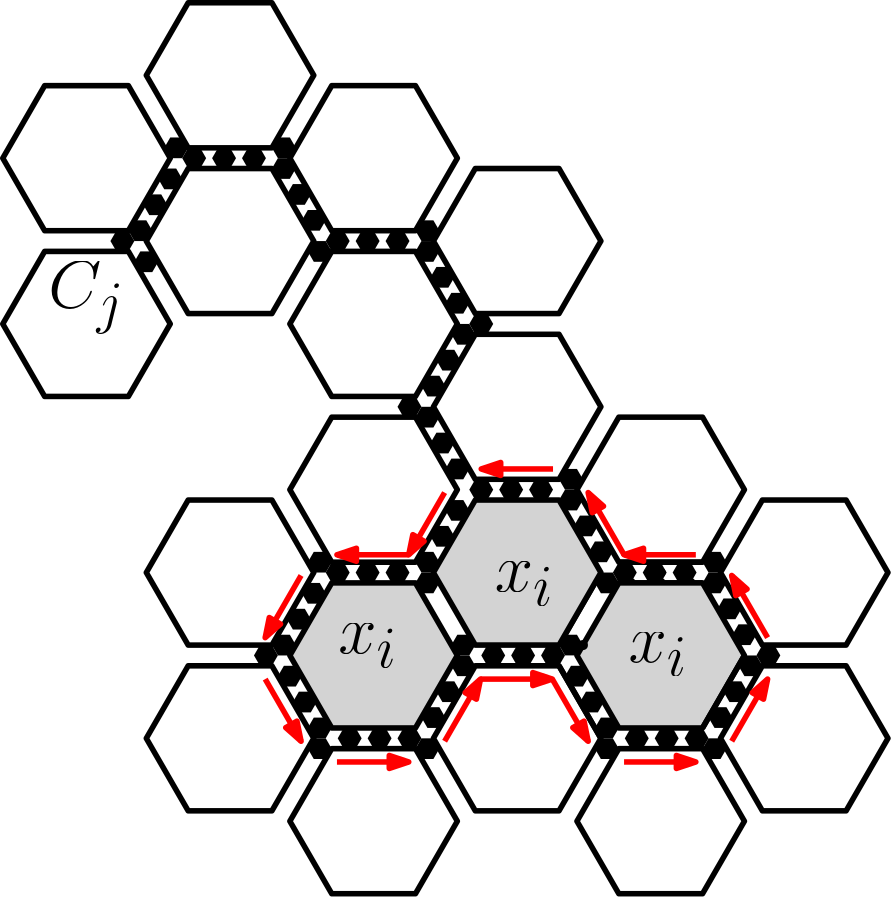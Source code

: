<?xml version="1.0"?>
<!DOCTYPE ipe SYSTEM "ipe.dtd">
<ipe version="70107" creator="Ipe 7.2.2">
<info created="D:20160416183547" modified="D:20160422173953"/>
<ipestyle name="basic">
<symbol name="arrow/arc(spx)">
<path stroke="sym-stroke" fill="sym-stroke" pen="sym-pen">
0 0 m
-1 0.333 l
-1 -0.333 l
h
</path>
</symbol>
<symbol name="arrow/farc(spx)">
<path stroke="sym-stroke" fill="white" pen="sym-pen">
0 0 m
-1 0.333 l
-1 -0.333 l
h
</path>
</symbol>
<symbol name="arrow/ptarc(spx)">
<path stroke="sym-stroke" fill="sym-stroke" pen="sym-pen">
0 0 m
-1 0.333 l
-0.8 0 l
-1 -0.333 l
h
</path>
</symbol>
<symbol name="arrow/fptarc(spx)">
<path stroke="sym-stroke" fill="white" pen="sym-pen">
0 0 m
-1 0.333 l
-0.8 0 l
-1 -0.333 l
h
</path>
</symbol>
<symbol name="mark/circle(sx)" transformations="translations">
<path fill="sym-stroke">
0.6 0 0 0.6 0 0 e
0.4 0 0 0.4 0 0 e
</path>
</symbol>
<symbol name="mark/disk(sx)" transformations="translations">
<path fill="sym-stroke">
0.6 0 0 0.6 0 0 e
</path>
</symbol>
<symbol name="mark/fdisk(sfx)" transformations="translations">
<group>
<path fill="sym-fill">
0.5 0 0 0.5 0 0 e
</path>
<path fill="sym-stroke" fillrule="eofill">
0.6 0 0 0.6 0 0 e
0.4 0 0 0.4 0 0 e
</path>
</group>
</symbol>
<symbol name="mark/box(sx)" transformations="translations">
<path fill="sym-stroke" fillrule="eofill">
-0.6 -0.6 m
0.6 -0.6 l
0.6 0.6 l
-0.6 0.6 l
h
-0.4 -0.4 m
0.4 -0.4 l
0.4 0.4 l
-0.4 0.4 l
h
</path>
</symbol>
<symbol name="mark/square(sx)" transformations="translations">
<path fill="sym-stroke">
-0.6 -0.6 m
0.6 -0.6 l
0.6 0.6 l
-0.6 0.6 l
h
</path>
</symbol>
<symbol name="mark/fsquare(sfx)" transformations="translations">
<group>
<path fill="sym-fill">
-0.5 -0.5 m
0.5 -0.5 l
0.5 0.5 l
-0.5 0.5 l
h
</path>
<path fill="sym-stroke" fillrule="eofill">
-0.6 -0.6 m
0.6 -0.6 l
0.6 0.6 l
-0.6 0.6 l
h
-0.4 -0.4 m
0.4 -0.4 l
0.4 0.4 l
-0.4 0.4 l
h
</path>
</group>
</symbol>
<symbol name="mark/cross(sx)" transformations="translations">
<group>
<path fill="sym-stroke">
-0.43 -0.57 m
0.57 0.43 l
0.43 0.57 l
-0.57 -0.43 l
h
</path>
<path fill="sym-stroke">
-0.43 0.57 m
0.57 -0.43 l
0.43 -0.57 l
-0.57 0.43 l
h
</path>
</group>
</symbol>
<symbol name="arrow/fnormal(spx)">
<path stroke="sym-stroke" fill="white" pen="sym-pen">
0 0 m
-1 0.333 l
-1 -0.333 l
h
</path>
</symbol>
<symbol name="arrow/pointed(spx)">
<path stroke="sym-stroke" fill="sym-stroke" pen="sym-pen">
0 0 m
-1 0.333 l
-0.8 0 l
-1 -0.333 l
h
</path>
</symbol>
<symbol name="arrow/fpointed(spx)">
<path stroke="sym-stroke" fill="white" pen="sym-pen">
0 0 m
-1 0.333 l
-0.8 0 l
-1 -0.333 l
h
</path>
</symbol>
<symbol name="arrow/linear(spx)">
<path stroke="sym-stroke" pen="sym-pen">
-1 0.333 m
0 0 l
-1 -0.333 l
</path>
</symbol>
<symbol name="arrow/fdouble(spx)">
<path stroke="sym-stroke" fill="white" pen="sym-pen">
0 0 m
-1 0.333 l
-1 -0.333 l
h
-1 0 m
-2 0.333 l
-2 -0.333 l
h
</path>
</symbol>
<symbol name="arrow/double(spx)">
<path stroke="sym-stroke" fill="sym-stroke" pen="sym-pen">
0 0 m
-1 0.333 l
-1 -0.333 l
h
-1 0 m
-2 0.333 l
-2 -0.333 l
h
</path>
</symbol>
<pen name="heavier" value="0.8"/>
<pen name="fat" value="1.2"/>
<pen name="ultrafat" value="2"/>
<symbolsize name="large" value="5"/>
<symbolsize name="small" value="2"/>
<symbolsize name="tiny" value="1.1"/>
<arrowsize name="large" value="10"/>
<arrowsize name="small" value="5"/>
<arrowsize name="tiny" value="3"/>
<color name="red" value="1 0 0"/>
<color name="green" value="0 1 0"/>
<color name="blue" value="0 0 1"/>
<color name="yellow" value="1 1 0"/>
<color name="orange" value="1 0.647 0"/>
<color name="gold" value="1 0.843 0"/>
<color name="purple" value="0.627 0.125 0.941"/>
<color name="gray" value="0.745"/>
<color name="brown" value="0.647 0.165 0.165"/>
<color name="navy" value="0 0 0.502"/>
<color name="pink" value="1 0.753 0.796"/>
<color name="seagreen" value="0.18 0.545 0.341"/>
<color name="turquoise" value="0.251 0.878 0.816"/>
<color name="violet" value="0.933 0.51 0.933"/>
<color name="darkblue" value="0 0 0.545"/>
<color name="darkcyan" value="0 0.545 0.545"/>
<color name="darkgray" value="0.663"/>
<color name="darkgreen" value="0 0.392 0"/>
<color name="darkmagenta" value="0.545 0 0.545"/>
<color name="darkorange" value="1 0.549 0"/>
<color name="darkred" value="0.545 0 0"/>
<color name="lightblue" value="0.678 0.847 0.902"/>
<color name="lightcyan" value="0.878 1 1"/>
<color name="lightgray" value="0.827"/>
<color name="lightgreen" value="0.565 0.933 0.565"/>
<color name="lightyellow" value="1 1 0.878"/>
<dashstyle name="dashed" value="[4] 0"/>
<dashstyle name="dotted" value="[1 3] 0"/>
<dashstyle name="dash dotted" value="[4 2 1 2] 0"/>
<dashstyle name="dash dot dotted" value="[4 2 1 2 1 2] 0"/>
<textsize name="large" value="\large"/>
<textsize name="Large" value="\Large"/>
<textsize name="LARGE" value="\LARGE"/>
<textsize name="huge" value="\huge"/>
<textsize name="Huge" value="\Huge"/>
<textsize name="small" value="\small"/>
<textsize name="footnote" value="\footnotesize"/>
<textsize name="tiny" value="\tiny"/>
<textstyle name="center" begin="\begin{center}" end="\end{center}"/>
<textstyle name="itemize" begin="\begin{itemize}" end="\end{itemize}"/>
<textstyle name="item" begin="\begin{itemize}\item{}" end="\end{itemize}"/>
<gridsize name="4 pts" value="4"/>
<gridsize name="8 pts (~3 mm)" value="8"/>
<gridsize name="16 pts (~6 mm)" value="16"/>
<gridsize name="32 pts (~12 mm)" value="32"/>
<gridsize name="10 pts (~3.5 mm)" value="10"/>
<gridsize name="20 pts (~7 mm)" value="20"/>
<gridsize name="14 pts (~5 mm)" value="14"/>
<gridsize name="28 pts (~10 mm)" value="28"/>
<gridsize name="56 pts (~20 mm)" value="56"/>
<anglesize name="90 deg" value="90"/>
<anglesize name="60 deg" value="60"/>
<anglesize name="45 deg" value="45"/>
<anglesize name="30 deg" value="30"/>
<anglesize name="22.5 deg" value="22.5"/>
<opacity name="10%" value="0.1"/>
<opacity name="30%" value="0.3"/>
<opacity name="50%" value="0.5"/>
<opacity name="75%" value="0.75"/>
<tiling name="falling" angle="-60" step="4" width="1"/>
<tiling name="rising" angle="30" step="4" width="1"/>
</ipestyle>
<ipestyle name="bigpaper">
<layout paper="10000 6000" origin="0 0" frame="10000 6000"/>
<titlestyle pos="10 10" size="LARGE" color="title"  valign="baseline"/>
</ipestyle>
<page>
<layer name="alpha"/>
<view layers="alpha" active="alpha"/>
<path layer="alpha" matrix="-0.0672879 0 0 0.0672879 6701.49 173.852" fill="black">
4352 3008 m
4320 3063.43 l
4256 3063.43 l
4224 3008 l
4256 2952.57 l
4320 2952.57 l
h
</path>
<path matrix="-0.0672879 0 0 0.0672879 6690.72 173.852" fill="black">
4352 3008 m
4320 3063.43 l
4256 3063.43 l
4224 3008 l
4256 2952.57 l
4320 2952.57 l
h
</path>
<path matrix="-0.0672879 0 0 0.0672879 6679.96 173.851" fill="black">
4352 3008 m
4320 3063.43 l
4256 3063.43 l
4224 3008 l
4256 2952.57 l
4320 2952.57 l
h
</path>
<path matrix="-0.0672879 0 0 0.0672879 6703.64 174.429" stroke="black" pen="ultrafat">
4224 2944 m
4672 2944 l
</path>
<use matrix="-0.0672879 0 0 0.0672879 6703.64 174.429" name="mark/disk(sx)" pos="4288 2944" size="normal" stroke="black"/>
<use matrix="-0.0672879 0 0 0.0672879 6703.64 174.429" name="mark/disk(sx)" pos="4448 2944" size="normal" stroke="black"/>
<use matrix="-0.0672879 0 0 0.0672879 6703.64 174.429" name="mark/disk(sx)" pos="4608 2944" size="normal" stroke="black"/>
<path matrix="-0.0672879 0 0 0.0672879 6703.64 181.888" stroke="black" pen="ultrafat">
4224 2944 m
4672 2944 l
</path>
<path matrix="-0.0672879 0 0 0.0672879 6703.64 174.429" stroke="black" fill="lightgray" pen="ultrafat">
4896 2556.02 m
4672 2944 l
4224 2944 l
4000 2556.02 l
4224 2168.04 l
4672 2168.04 l
h
</path>
<use matrix="-0.0672879 0 0 0.0672879 6703.64 174.429" name="mark/disk(sx)" pos="4448 2999.43" size="normal" stroke="black"/>
<path matrix="-0.033644 -0.058273 -0.058273 0.033644 6704.52 521.198" fill="black">
4352 3008 m
4320 3063.43 l
4256 3063.43 l
4224 3008 l
4256 2952.57 l
4320 2952.57 l
h
</path>
<path matrix="-0.033644 -0.058273 -0.058273 0.033644 6691.6 498.822" fill="black">
4352 3008 m
4320 3063.43 l
4256 3063.43 l
4224 3008 l
4256 2952.57 l
4320 2952.57 l
h
</path>
<path matrix="-0.033644 -0.058273 -0.058273 0.033644 6696.48 523.351" stroke="black" pen="ultrafat">
4224 2944 m
4672 2944 l
</path>
<path matrix="-0.033644 -0.058273 -0.058273 0.033644 6756.2 491.362" fill="black">
4352 3008 m
4320 3063.43 l
4256 3063.43 l
4224 3008 l
4256 2952.57 l
4320 2952.57 l
h
</path>
<path matrix="-0.033644 -0.058273 -0.058273 0.033644 6750.81 482.039" fill="black">
4352 3008 m
4320 3063.43 l
4256 3063.43 l
4224 3008 l
4256 2952.57 l
4320 2952.57 l
h
</path>
<path matrix="-0.033644 -0.058273 -0.058273 0.033644 6745.43 472.715" fill="black">
4352 3008 m
4320 3063.43 l
4256 3063.43 l
4224 3008 l
4256 2952.57 l
4320 2952.57 l
h
</path>
<path matrix="-0.033644 -0.058273 -0.058273 0.033644 6748.16 493.515" stroke="black" pen="ultrafat">
4224 2944 m
4672 2944 l
</path>
<path matrix="0.033644 -0.058273 -0.058273 -0.033644 6405.22 690.034" fill="black">
4352 3008 m
4320 3063.43 l
4256 3063.43 l
4224 3008 l
4256 2952.57 l
4320 2952.57 l
h
</path>
<path matrix="0.033644 -0.058273 -0.058273 -0.033644 6410.6 680.711" fill="black">
4352 3008 m
4320 3063.43 l
4256 3063.43 l
4224 3008 l
4256 2952.57 l
4320 2952.57 l
h
</path>
<path matrix="0.033644 -0.058273 -0.058273 -0.033644 6415.99 671.387" fill="black">
4352 3008 m
4320 3063.43 l
4256 3063.43 l
4224 3008 l
4256 2952.57 l
4320 2952.57 l
h
</path>
<path matrix="0.033644 -0.058273 -0.058273 -0.033644 6397.19 687.881" stroke="black" pen="ultrafat">
4224 2944 m
4672 2944 l
</path>
<path matrix="-0.0672879 0 0 0.0672879 6651.97 204.264" stroke="black" fill="lightgray" pen="ultrafat">
4896 2556.02 m
4672 2944 l
4224 2944 l
4000 2556.02 l
4224 2168.04 l
4672 2168.04 l
h
</path>
<path matrix="-0.0672879 0 0 0.0672879 6600.29 234.099" stroke="black" pen="ultrafat">
4896 2556.02 m
4672 2944 l
4224 2944 l
4000 2556.02 l
4224 2168.04 l
4672 2168.04 l
h
</path>
<path matrix="-0.0672879 0 0 0.0672879 6496.94 293.77" stroke="black" pen="ultrafat">
4896 2556.02 m
4672 2944 l
4224 2944 l
4000 2556.02 l
4224 2168.04 l
4672 2168.04 l
h
</path>
<path matrix="-0.0672879 0 0 0.0672879 6548.61 323.607" stroke="black" pen="ultrafat">
4896 2556.02 m
4672 2944 l
4224 2944 l
4000 2556.02 l
4224 2168.04 l
4672 2168.04 l
h
</path>
<path matrix="-0.0672879 0 0 0.0672879 6600.29 293.771" stroke="black" pen="ultrafat">
4896 2556.02 m
4672 2944 l
4224 2944 l
4000 2556.02 l
4224 2168.04 l
4672 2168.04 l
h
</path>
<path matrix="-0.0672879 0 0 0.0672879 6651.97 263.936" stroke="black" pen="ultrafat">
4896 2556.02 m
4672 2944 l
4224 2944 l
4000 2556.02 l
4224 2168.04 l
4672 2168.04 l
h
</path>
<path matrix="-0.0672879 0 0 0.0672879 6600.29 353.443" stroke="black" pen="ultrafat">
4896 2556.02 m
4672 2944 l
4224 2944 l
4000 2556.02 l
4224 2168.04 l
4672 2168.04 l
h
</path>
<path matrix="-0.0672879 0 0 0.0672879 6651.97 323.607" stroke="black" pen="ultrafat">
4896 2556.02 m
4672 2944 l
4224 2944 l
4000 2556.02 l
4224 2168.04 l
4672 2168.04 l
h
</path>
<path matrix="-0.0672879 0 0 0.0672879 6755.32 204.264" stroke="black" pen="ultrafat">
4896 2556.02 m
4672 2944 l
4224 2944 l
4000 2556.02 l
4224 2168.04 l
4672 2168.04 l
h
</path>
<path matrix="-0.0672879 0 0 0.0672879 6600.29 174.428" stroke="black" fill="lightgray" pen="ultrafat">
4896 2556.02 m
4672 2944 l
4224 2944 l
4000 2556.02 l
4224 2168.04 l
4672 2168.04 l
h
</path>
<path matrix="-0.0672879 0 0 0.0672879 6548.61 204.263" stroke="black" pen="ultrafat">
4896 2556.02 m
4672 2944 l
4224 2944 l
4000 2556.02 l
4224 2168.04 l
4672 2168.04 l
h
</path>
<path matrix="-0.0672879 0 0 0.0672879 6703.64 234.099" stroke="black" pen="ultrafat">
4896 2556.02 m
4672 2944 l
4224 2944 l
4000 2556.02 l
4224 2168.04 l
4672 2168.04 l
h
</path>
<path matrix="-0.0672879 0 0 0.0672879 6755.32 144.593" stroke="black" pen="ultrafat">
4896 2556.02 m
4672 2944 l
4224 2944 l
4000 2556.02 l
4224 2168.04 l
4672 2168.04 l
h
</path>
<path matrix="-0.0672879 0 0 0.0672879 6703.64 114.756" stroke="black" pen="ultrafat">
4896 2556.02 m
4672 2944 l
4224 2944 l
4000 2556.02 l
4224 2168.04 l
4672 2168.04 l
h
</path>
<path matrix="-0.0672879 0 0 0.0672879 6651.97 144.592" stroke="black" pen="ultrafat">
4896 2556.02 m
4672 2944 l
4224 2944 l
4000 2556.02 l
4224 2168.04 l
4672 2168.04 l
h
</path>
<path matrix="-0.0672879 0 0 0.0672879 6600.29 114.756" stroke="black" pen="ultrafat">
4896 2556.02 m
4672 2944 l
4224 2944 l
4000 2556.02 l
4224 2168.04 l
4672 2168.04 l
h
</path>
<path matrix="-0.0672879 0 0 0.0672879 6548.61 144.592" stroke="black" pen="ultrafat">
4896 2556.02 m
4672 2944 l
4224 2944 l
4000 2556.02 l
4224 2168.04 l
4672 2168.04 l
h
</path>
<use matrix="-0.0672879 0 0 0.0672879 6703.64 174.429" name="mark/disk(sx)" pos="4864 2611.45" size="normal" stroke="black"/>
<path matrix="-0.033644 0.058273 0.058273 0.033644 6403.47 2.80136" fill="black">
4352 3008 m
4320 3063.43 l
4256 3063.43 l
4224 3008 l
4256 2952.57 l
4320 2952.57 l
h
</path>
<path matrix="-0.033644 0.058273 0.058273 0.033644 6398.09 12.1248" fill="black">
4352 3008 m
4320 3063.43 l
4256 3063.43 l
4224 3008 l
4256 2952.57 l
4320 2952.57 l
h
</path>
<path matrix="-0.033644 0.058273 0.058273 0.033644 6392.71 21.4489" fill="black">
4352 3008 m
4320 3063.43 l
4256 3063.43 l
4224 3008 l
4256 2952.57 l
4320 2952.57 l
h
</path>
<path matrix="-0.033644 -0.058273 -0.058273 0.033644 6762.66 495.091" fill="black">
4352 3008 m
4320 3063.43 l
4256 3063.43 l
4224 3008 l
4256 2952.57 l
4320 2952.57 l
h
</path>
<path matrix="-0.033644 -0.058273 -0.058273 0.033644 6743.28 528.657" fill="black">
4352 3008 m
4320 3063.43 l
4256 3063.43 l
4224 3008 l
4256 2952.57 l
4320 2952.57 l
h
</path>
<path matrix="-0.033644 -0.058273 -0.058273 0.033644 6736.82 465.256" fill="black">
4352 3008 m
4320 3063.43 l
4256 3063.43 l
4224 3008 l
4256 2952.57 l
4320 2952.57 l
h
</path>
<path matrix="-0.033644 -0.058273 -0.058273 0.033644 6743.28 461.526" fill="black">
4352 3008 m
4320 3063.43 l
4256 3063.43 l
4224 3008 l
4256 2952.57 l
4320 2952.57 l
h
</path>
<path matrix="0.033644 -0.058273 -0.058273 -0.033644 6426.75 667.658" fill="black">
4352 3008 m
4320 3063.43 l
4256 3063.43 l
4224 3008 l
4256 2952.57 l
4320 2952.57 l
h
</path>
<path matrix="0.033644 -0.058273 -0.058273 -0.033644 6437.52 667.658" fill="black">
4352 3008 m
4320 3063.43 l
4256 3063.43 l
4224 3008 l
4256 2952.57 l
4320 2952.57 l
h
</path>
<path matrix="0.033644 -0.058273 -0.058273 -0.033644 6415.99 663.928" fill="black">
4352 3008 m
4320 3063.43 l
4256 3063.43 l
4224 3008 l
4256 2952.57 l
4320 2952.57 l
h
</path>
<path matrix="-0.033644 0.058273 0.058273 0.033644 6351.79 32.6368" fill="black">
4352 3008 m
4320 3063.43 l
4256 3063.43 l
4224 3008 l
4256 2952.57 l
4320 2952.57 l
h
</path>
<path matrix="-0.033644 0.058273 0.058273 0.033644 6346.41 41.9602" fill="black">
4352 3008 m
4320 3063.43 l
4256 3063.43 l
4224 3008 l
4256 2952.57 l
4320 2952.57 l
h
</path>
<path matrix="-0.033644 0.058273 0.058273 0.033644 6341.03 51.2843" fill="black">
4352 3008 m
4320 3063.43 l
4256 3063.43 l
4224 3008 l
4256 2952.57 l
4320 2952.57 l
h
</path>
<path matrix="-0.033644 -0.058273 -0.058273 0.033644 6652.84 491.362" fill="black">
4352 3008 m
4320 3063.43 l
4256 3063.43 l
4224 3008 l
4256 2952.57 l
4320 2952.57 l
h
</path>
<path matrix="-0.033644 -0.058273 -0.058273 0.033644 6647.46 482.039" fill="black">
4352 3008 m
4320 3063.43 l
4256 3063.43 l
4224 3008 l
4256 2952.57 l
4320 2952.57 l
h
</path>
<path matrix="-0.033644 -0.058273 -0.058273 0.033644 6642.08 472.715" fill="black">
4352 3008 m
4320 3063.43 l
4256 3063.43 l
4224 3008 l
4256 2952.57 l
4320 2952.57 l
h
</path>
<path matrix="-0.033644 -0.058273 -0.058273 0.033644 6685.14 495.092" fill="black">
4352 3008 m
4320 3063.43 l
4256 3063.43 l
4224 3008 l
4256 2952.57 l
4320 2952.57 l
h
</path>
<path matrix="0.033644 -0.058273 -0.058273 -0.033644 6375.08 697.495" fill="black">
4352 3008 m
4320 3063.43 l
4256 3063.43 l
4224 3008 l
4256 2952.57 l
4320 2952.57 l
h
</path>
<path matrix="0.033644 -0.058273 -0.058273 -0.033644 6385.84 697.494" fill="black">
4352 3008 m
4320 3063.43 l
4256 3063.43 l
4224 3008 l
4256 2952.57 l
4320 2952.57 l
h
</path>
<path matrix="-0.033644 -0.058273 -0.058273 0.033644 6633.46 465.255" fill="black">
4352 3008 m
4320 3063.43 l
4256 3063.43 l
4224 3008 l
4256 2952.57 l
4320 2952.57 l
h
</path>
<path matrix="0.033644 -0.058273 -0.058273 -0.033644 6323.4 667.658" fill="black">
4352 3008 m
4320 3063.43 l
4256 3063.43 l
4224 3008 l
4256 2952.57 l
4320 2952.57 l
h
</path>
<path matrix="0.033644 -0.058273 -0.058273 -0.033644 6334.17 667.657" fill="black">
4352 3008 m
4320 3063.43 l
4256 3063.43 l
4224 3008 l
4256 2952.57 l
4320 2952.57 l
h
</path>
<path matrix="-0.0672879 0 0 0.0672879 6598.14 173.852" fill="black">
4352 3008 m
4320 3063.43 l
4256 3063.43 l
4224 3008 l
4256 2952.57 l
4320 2952.57 l
h
</path>
<path matrix="-0.0672879 0 0 0.0672879 6587.37 173.852" fill="black">
4352 3008 m
4320 3063.43 l
4256 3063.43 l
4224 3008 l
4256 2952.57 l
4320 2952.57 l
h
</path>
<path matrix="-0.0672879 0 0 0.0672879 6576.6 173.851" fill="black">
4352 3008 m
4320 3063.43 l
4256 3063.43 l
4224 3008 l
4256 2952.57 l
4320 2952.57 l
h
</path>
<path matrix="-0.0672879 0 0 0.0672879 6649.81 203.688" fill="black">
4352 3008 m
4320 3063.43 l
4256 3063.43 l
4224 3008 l
4256 2952.57 l
4320 2952.57 l
h
</path>
<path matrix="-0.0672879 0 0 0.0672879 6639.05 203.688" fill="black">
4352 3008 m
4320 3063.43 l
4256 3063.43 l
4224 3008 l
4256 2952.57 l
4320 2952.57 l
h
</path>
<path matrix="-0.0672879 0 0 0.0672879 6628.28 203.687" fill="black">
4352 3008 m
4320 3063.43 l
4256 3063.43 l
4224 3008 l
4256 2952.57 l
4320 2952.57 l
h
</path>
<path matrix="0.033644 -0.058273 -0.058273 -0.033644 6310.48 719.87" fill="black">
4352 3008 m
4320 3063.43 l
4256 3063.43 l
4224 3008 l
4256 2952.57 l
4320 2952.57 l
h
</path>
<path matrix="0.0672879 0.00000001 0.00000001 -0.0672879 5980.16 552.549" fill="black">
4352 3008 m
4320 3063.43 l
4256 3063.43 l
4224 3008 l
4256 2952.57 l
4320 2952.57 l
h
</path>
<path matrix="0.0672879 0.00000001 0.00000001 -0.0672879 5985.55 561.872" fill="black">
4352 3008 m
4320 3063.43 l
4256 3063.43 l
4224 3008 l
4256 2952.57 l
4320 2952.57 l
h
</path>
<path matrix="-0.0672879 0.00000001 0.00000001 0.0672879 6570.14 117.909" fill="black">
4352 3008 m
4320 3063.43 l
4256 3063.43 l
4224 3008 l
4256 2952.57 l
4320 2952.57 l
h
</path>
<path matrix="-0.033644 -0.058273 -0.058273 0.033644 6590.4 487.632" fill="black">
4352 3008 m
4320 3063.43 l
4256 3063.43 l
4224 3008 l
4256 2952.57 l
4320 2952.57 l
h
</path>
<path matrix="-0.033644 -0.058273 -0.058273 0.033644 6595.78 478.309" fill="black">
4352 3008 m
4320 3063.43 l
4256 3063.43 l
4224 3008 l
4256 2952.57 l
4320 2952.57 l
h
</path>
<path matrix="0.0672879 0.00000001 -0.00000001 0.0672879 6031.84 177.581" fill="black">
4352 3008 m
4320 3063.43 l
4256 3063.43 l
4224 3008 l
4256 2952.57 l
4320 2952.57 l
h
</path>
<path matrix="0.033644 -0.058273 0.058273 0.033644 6011.59 547.305" fill="black">
4352 3008 m
4320 3063.43 l
4256 3063.43 l
4224 3008 l
4256 2952.57 l
4320 2952.57 l
h
</path>
<path matrix="0.033644 -0.058273 0.058273 0.033644 6006.2 537.981" fill="black">
4352 3008 m
4320 3063.43 l
4256 3063.43 l
4224 3008 l
4256 2952.57 l
4320 2952.57 l
h
</path>
<path matrix="-0.033644 -0.058273 -0.058273 0.033644 6639.92 461.526" fill="black">
4352 3008 m
4320 3063.43 l
4256 3063.43 l
4224 3008 l
4256 2952.57 l
4320 2952.57 l
h
</path>
<path matrix="-0.033644 -0.058273 -0.058273 0.033644 6601.16 461.525" fill="black">
4352 3008 m
4320 3063.43 l
4256 3063.43 l
4224 3008 l
4256 2952.57 l
4320 2952.57 l
h
</path>
<path matrix="-0.033644 -0.058273 -0.058273 0.033644 6581.78 495.09" fill="black">
4352 3008 m
4320 3063.43 l
4256 3063.43 l
4224 3008 l
4256 2952.57 l
4320 2952.57 l
h
</path>
<path matrix="-0.033644 -0.058273 -0.058273 0.033644 6639.92 521.198" fill="black">
4352 3008 m
4320 3063.43 l
4256 3063.43 l
4224 3008 l
4256 2952.57 l
4320 2952.57 l
h
</path>
<path matrix="-0.033644 -0.058273 -0.058273 0.033644 6601.16 528.656" fill="black">
4352 3008 m
4320 3063.43 l
4256 3063.43 l
4224 3008 l
4256 2952.57 l
4320 2952.57 l
h
</path>
<path matrix="-0.033644 0.058273 -0.058273 -0.033644 6639.92 343.192" fill="black">
4352 3008 m
4320 3063.43 l
4256 3063.43 l
4224 3008 l
4256 2952.57 l
4320 2952.57 l
h
</path>
<path matrix="-0.0672879 0 0 0.0672879 6548.61 383.278" stroke="black" pen="ultrafat">
4896 2556.02 m
4672 2944 l
4224 2944 l
4000 2556.02 l
4224 2168.04 l
4672 2168.04 l
h
</path>
<path matrix="-0.0672879 0 0 0.0672879 6496.94 353.442" stroke="black" pen="ultrafat">
4896 2556.02 m
4672 2944 l
4224 2944 l
4000 2556.02 l
4224 2168.04 l
4672 2168.04 l
h
</path>
<path matrix="-0.033644 -0.058273 -0.058273 0.033644 6652.84 498.821" fill="black">
4352 3008 m
4320 3063.43 l
4256 3063.43 l
4224 3008 l
4256 2952.57 l
4320 2952.57 l
h
</path>
<path matrix="-0.0672879 0 0 0.0672879 6703.64 174.429" stroke="red" pen="ultrafat" arrow="normal/normal">
4067.95 2096.96 m
3875.95 2429.51 l
</path>
<path matrix="-0.0672879 0 0 0.0672879 6703.64 174.429" stroke="red" pen="ultrafat" arrow="normal/normal">
3875.95 2651.22 m
4067.95 2983.77 l
</path>
<path matrix="-0.0672879 0 0 0.0672879 6703.64 174.429" stroke="red" pen="ultrafat" arrow="normal/normal">
4259.97 3094.62 m
4643.96 3094.62 l
</path>
<path matrix="-0.0672879 0 0 0.0672879 6703.64 174.429" stroke="red" pen="ultrafat" arrow="normal/normal">
4643.96 1986.1 m
4259.97 1986.1 l
</path>
<path matrix="-0.0672879 0 0 0.0672879 6703.64 174.429" stroke="red" pen="ultrafat" arrow="normal/normal">
5027.97 2429.51 m
4835.97 2096.96 l
</path>
<path matrix="-0.0672879 0 0 0.0672879 6703.64 174.429" stroke="red" pen="ultrafat" arrow="normal/normal">
5411.96 2429.51 m
5027.97 2429.51 l
</path>
<path matrix="-0.0672879 0 0 0.0672879 6703.64 174.429" stroke="red" pen="ultrafat" arrow="normal/normal">
5603.96 2096.96 m
5411.96 2429.51 l
</path>
<path matrix="-0.0672879 0 0 0.0672879 6703.64 174.429" stroke="red" pen="ultrafat" arrow="normal/normal">
6179.97 1986.1 m
5795.98 1986.1 l
</path>
<path matrix="-0.0672879 0 0 0.0672879 6703.64 174.429" stroke="red" pen="ultrafat" arrow="normal/normal">
6563.97 2429.5 m
6371.97 2096.95 l
</path>
<path matrix="-0.0672879 0 0 0.0672879 6703.64 174.429" stroke="red" pen="ultrafat" arrow="normal/normal">
6371.97 2983.76 m
6563.97 2651.21 l
</path>
<path matrix="-0.0672879 0 0 0.0672879 6703.64 174.429" stroke="red" pen="ultrafat" arrow="normal/normal">
5603.96 3427.17 m
5795.96 3094.62 l
</path>
<path matrix="-0.0672879 0 0 0.0672879 6703.64 174.429" stroke="red" pen="ultrafat" arrow="normal/normal">
5795.96 3094.62 m
6179.95 3094.62 l
</path>
<path matrix="-0.0672879 0 0 0.0672879 6703.64 174.429" stroke="red" pen="ultrafat" arrow="normal/normal">
5024 3553.68 m
5407.99 3553.68 l
</path>
<path matrix="-0.0672879 0 0 0.0672879 6703.64 174.429" stroke="red" pen="ultrafat" arrow="normal/normal">
4643.96 3094.62 m
4835.96 3427.17 l
</path>
<path matrix="-0.033644 0.058273 0.058273 0.033644 6300.12 122.142" fill="black">
4352 3008 m
4320 3063.43 l
4256 3063.43 l
4224 3008 l
4256 2952.57 l
4320 2952.57 l
h
</path>
<path matrix="-0.033644 0.058273 0.058273 0.033644 6294.74 131.466" fill="black">
4352 3008 m
4320 3063.43 l
4256 3063.43 l
4224 3008 l
4256 2952.57 l
4320 2952.57 l
h
</path>
<path matrix="-0.033644 -0.058273 0.058273 -0.033644 6341.03 760.895" fill="black">
4352 3008 m
4320 3063.43 l
4256 3063.43 l
4224 3008 l
4256 2952.57 l
4320 2952.57 l
h
</path>
<path matrix="-0.033644 0.058273 0.058273 0.033644 6300.12 62.4735" fill="black">
4352 3008 m
4320 3063.43 l
4256 3063.43 l
4224 3008 l
4256 2952.57 l
4320 2952.57 l
h
</path>
<path matrix="-0.033644 0.058273 0.058273 0.033644 6294.73 71.7962" fill="black">
4352 3008 m
4320 3063.43 l
4256 3063.43 l
4224 3008 l
4256 2952.57 l
4320 2952.57 l
h
</path>
<path matrix="-0.033644 0.058273 0.058273 0.033644 6289.35 81.1205" fill="black">
4352 3008 m
4320 3063.43 l
4256 3063.43 l
4224 3008 l
4256 2952.57 l
4320 2952.57 l
h
</path>
<path matrix="-0.033644 -0.058273 0.058273 -0.033644 6289.35 850.402" fill="black">
4352 3008 m
4320 3063.43 l
4256 3063.43 l
4224 3008 l
4256 2952.57 l
4320 2952.57 l
h
</path>
<path matrix="-0.033644 -0.058273 0.058273 -0.033644 6196.76 869.049" fill="black">
4352 3008 m
4320 3063.43 l
4256 3063.43 l
4224 3008 l
4256 2952.57 l
4320 2952.57 l
h
</path>
<path matrix="-0.033644 -0.058273 0.058273 -0.033644 6191.38 859.725" fill="black">
4352 3008 m
4320 3063.43 l
4256 3063.43 l
4224 3008 l
4256 2952.57 l
4320 2952.57 l
h
</path>
<path matrix="-0.033644 -0.058273 0.058273 -0.033644 6186 850.401" fill="black">
4352 3008 m
4320 3063.43 l
4256 3063.43 l
4224 3008 l
4256 2952.57 l
4320 2952.57 l
h
</path>
<path matrix="-0.033644 -0.058273 0.058273 -0.033644 6302.27 813.107" fill="black">
4352 3008 m
4320 3063.43 l
4256 3063.43 l
4224 3008 l
4256 2952.57 l
4320 2952.57 l
h
</path>
<path matrix="-0.033644 -0.058273 0.058273 -0.033644 6296.89 803.783" fill="black">
4352 3008 m
4320 3063.43 l
4256 3063.43 l
4224 3008 l
4256 2952.57 l
4320 2952.57 l
h
</path>
<path matrix="-0.033644 -0.058273 0.058273 -0.033644 6291.51 794.458" fill="black">
4352 3008 m
4320 3063.43 l
4256 3063.43 l
4224 3008 l
4256 2952.57 l
4320 2952.57 l
h
</path>
<path matrix="-0.033644 0.058273 0.058273 0.033644 6248.44 151.979" fill="black">
4352 3008 m
4320 3063.43 l
4256 3063.43 l
4224 3008 l
4256 2952.57 l
4320 2952.57 l
h
</path>
<path matrix="-0.033644 0.058273 0.058273 0.033644 6243.06 161.303" fill="black">
4352 3008 m
4320 3063.43 l
4256 3063.43 l
4224 3008 l
4256 2952.57 l
4320 2952.57 l
h
</path>
<path matrix="-0.033644 0.058273 0.058273 0.033644 6237.67 170.627" fill="black">
4352 3008 m
4320 3063.43 l
4256 3063.43 l
4224 3008 l
4256 2952.57 l
4320 2952.57 l
h
</path>
<path matrix="-0.0672879 0 0 0.0672879 6598.14 293.194" fill="black">
4352 3008 m
4320 3063.43 l
4256 3063.43 l
4224 3008 l
4256 2952.57 l
4320 2952.57 l
h
</path>
<path matrix="-0.0672879 0 0 0.0672879 6587.37 293.195" fill="black">
4352 3008 m
4320 3063.43 l
4256 3063.43 l
4224 3008 l
4256 2952.57 l
4320 2952.57 l
h
</path>
<path matrix="-0.0672879 0 0 0.0672879 6576.6 293.194" fill="black">
4352 3008 m
4320 3063.43 l
4256 3063.43 l
4224 3008 l
4256 2952.57 l
4320 2952.57 l
h
</path>
<path matrix="-0.0672879 0 0 0.0672879 6546.46 323.029" fill="black">
4352 3008 m
4320 3063.43 l
4256 3063.43 l
4224 3008 l
4256 2952.57 l
4320 2952.57 l
h
</path>
<path matrix="-0.0672879 0 0 0.0672879 6535.69 323.031" fill="black">
4352 3008 m
4320 3063.43 l
4256 3063.43 l
4224 3008 l
4256 2952.57 l
4320 2952.57 l
h
</path>
<path matrix="-0.0672879 0 0 0.0672879 6524.93 323.029" fill="black">
4352 3008 m
4320 3063.43 l
4256 3063.43 l
4224 3008 l
4256 2952.57 l
4320 2952.57 l
h
</path>
<path matrix="-0.033644 -0.058273 0.058273 -0.033644 6188.15 839.213" fill="black">
4352 3008 m
4320 3063.43 l
4256 3063.43 l
4224 3008 l
4256 2952.57 l
4320 2952.57 l
h
</path>
<path matrix="-0.033644 -0.058273 0.058273 -0.033644 6179.54 846.671" fill="black">
4352 3008 m
4320 3063.43 l
4256 3063.43 l
4224 3008 l
4256 2952.57 l
4320 2952.57 l
h
</path>
<path matrix="-0.033644 0.058273 0.058273 0.033644 6282.89 84.8494" fill="black">
4352 3008 m
4320 3063.43 l
4256 3063.43 l
4224 3008 l
4256 2952.57 l
4320 2952.57 l
h
</path>
<path matrix="-0.033644 -0.058273 0.058273 -0.033644 6308.73 816.836" fill="black">
4352 3008 m
4320 3063.43 l
4256 3063.43 l
4224 3008 l
4256 2952.57 l
4320 2952.57 l
h
</path>
<path matrix="-0.033644 -0.058273 0.058273 -0.033644 6250.59 842.942" fill="black">
4352 3008 m
4320 3063.43 l
4256 3063.43 l
4224 3008 l
4256 2952.57 l
4320 2952.57 l
h
</path>
<path matrix="-0.033644 -0.058273 0.058273 -0.033644 6237.67 880.237" fill="black">
4352 3008 m
4320 3063.43 l
4256 3063.43 l
4224 3008 l
4256 2952.57 l
4320 2952.57 l
h
</path>
<path matrix="-0.033644 -0.058273 0.058273 -0.033644 6198.92 880.237" fill="black">
4352 3008 m
4320 3063.43 l
4256 3063.43 l
4224 3008 l
4256 2952.57 l
4320 2952.57 l
h
</path>
<text matrix="1 0 0 1 -12.3862 4.11361" transformations="translations" pos="6300.67 343.059" stroke="black" type="label" width="21.192" height="10.671" depth="5.01" valign="baseline" size="Huge">$x_i$</text>
<text matrix="1 0 0 1 43.9224 26.3871" transformations="translations" pos="6300.67 343.059" stroke="black" type="label" width="21.192" height="10.671" depth="5.01" valign="baseline" size="Huge">$x_i$</text>
<text matrix="1 0 0 1 92.0987 1.02265" transformations="translations" pos="6300.67 343.059" stroke="black" type="label" width="21.192" height="10.671" depth="5.01" valign="baseline" size="Huge">$x_i$</text>
<text matrix="1 0 0 1 -116.801 128.401" transformations="translations" pos="6300.67 343.059" stroke="black" type="label" width="27.395" height="16.934" depth="9.03" valign="baseline" size="Huge">$C_j$</text>
</page>
</ipe>
